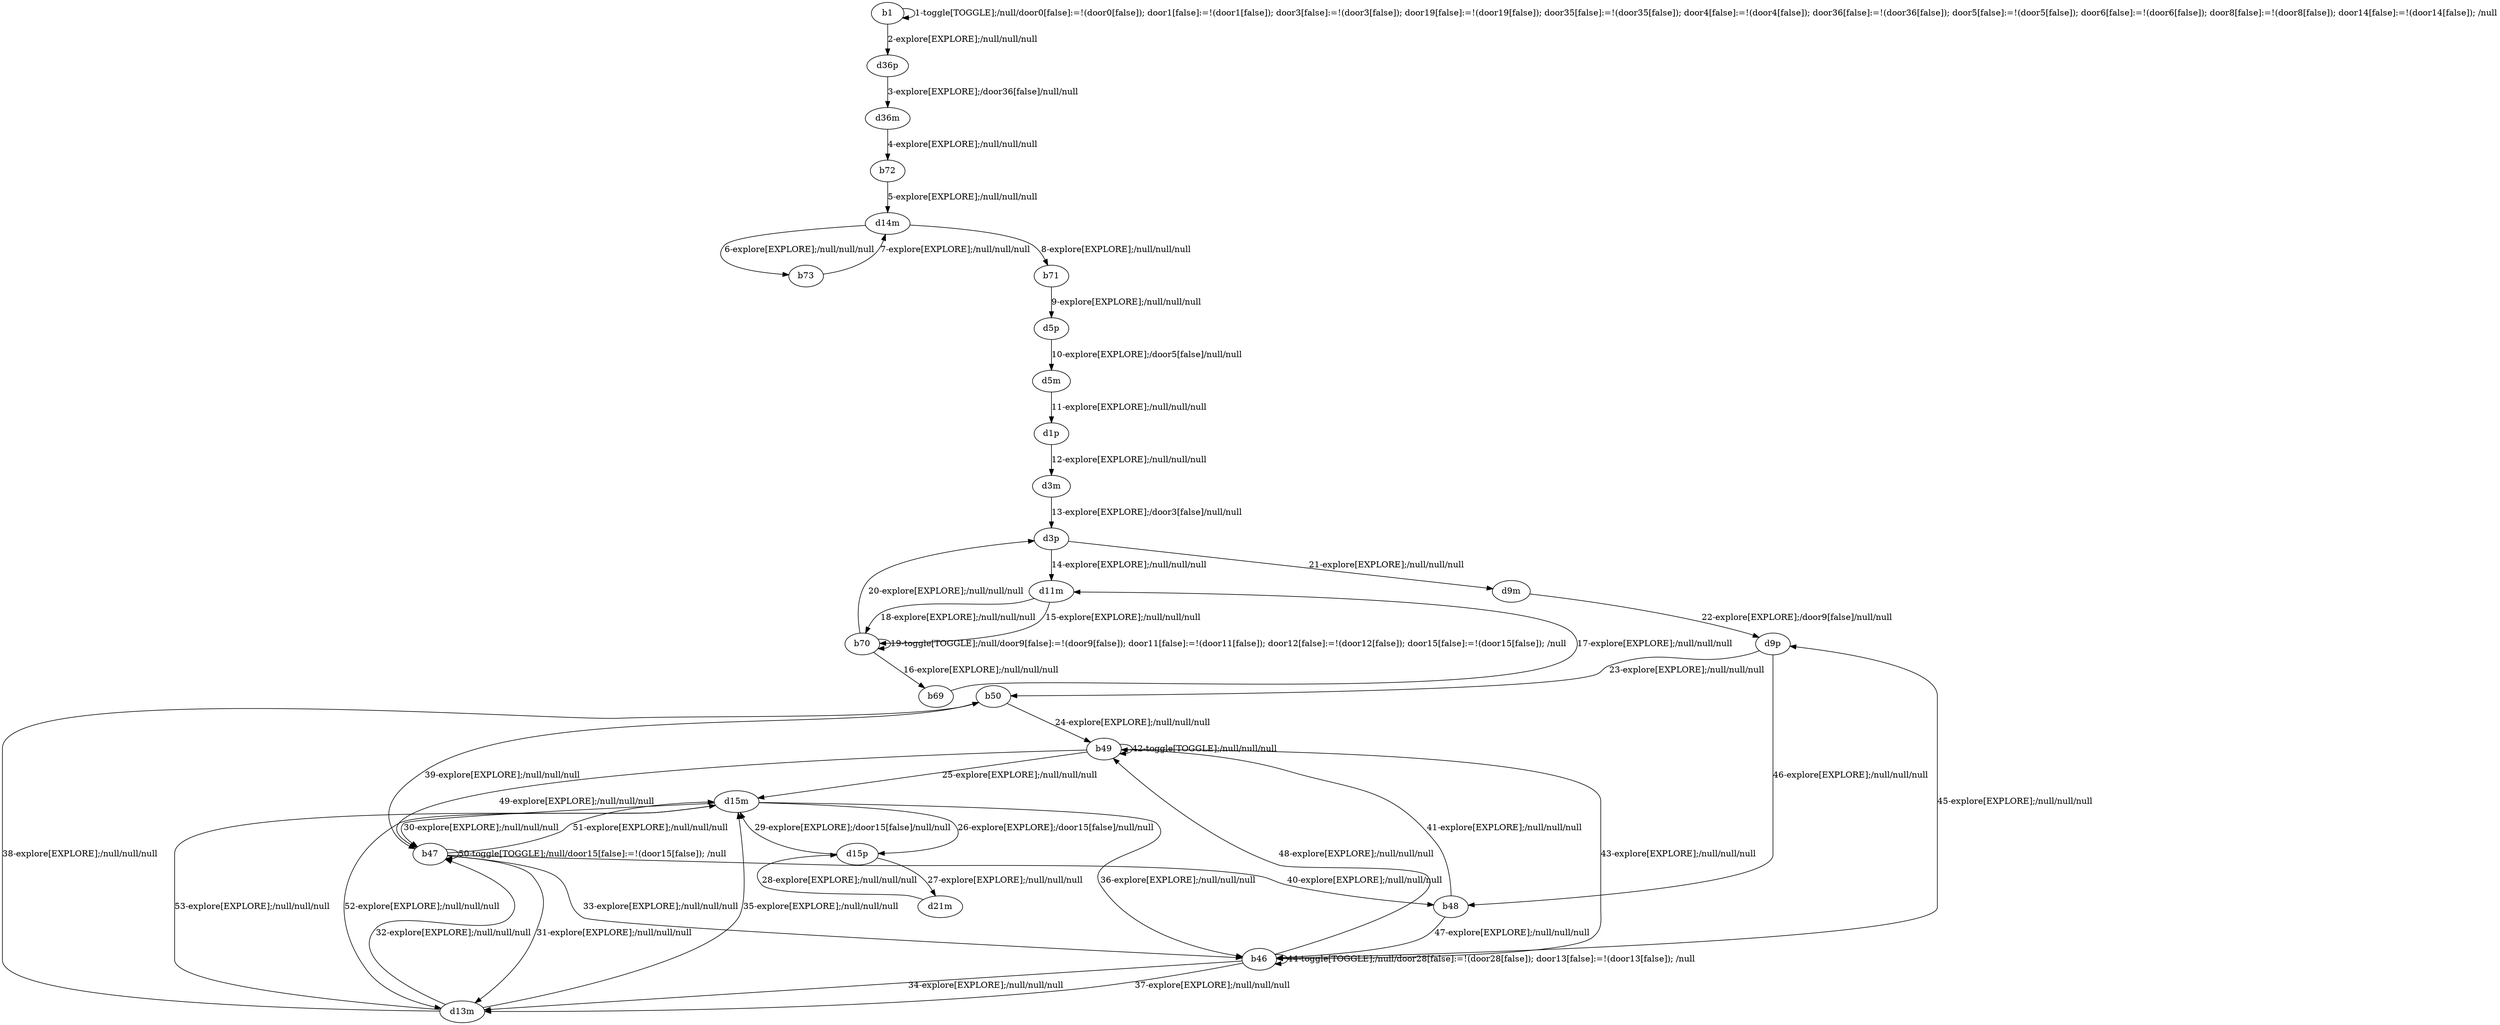 # Total number of goals covered by this test: 1
# d15m --> d13m

digraph g {
"b1" -> "b1" [label = "1-toggle[TOGGLE];/null/door0[false]:=!(door0[false]); door1[false]:=!(door1[false]); door3[false]:=!(door3[false]); door19[false]:=!(door19[false]); door35[false]:=!(door35[false]); door4[false]:=!(door4[false]); door36[false]:=!(door36[false]); door5[false]:=!(door5[false]); door6[false]:=!(door6[false]); door8[false]:=!(door8[false]); door14[false]:=!(door14[false]); /null"];
"b1" -> "d36p" [label = "2-explore[EXPLORE];/null/null/null"];
"d36p" -> "d36m" [label = "3-explore[EXPLORE];/door36[false]/null/null"];
"d36m" -> "b72" [label = "4-explore[EXPLORE];/null/null/null"];
"b72" -> "d14m" [label = "5-explore[EXPLORE];/null/null/null"];
"d14m" -> "b73" [label = "6-explore[EXPLORE];/null/null/null"];
"b73" -> "d14m" [label = "7-explore[EXPLORE];/null/null/null"];
"d14m" -> "b71" [label = "8-explore[EXPLORE];/null/null/null"];
"b71" -> "d5p" [label = "9-explore[EXPLORE];/null/null/null"];
"d5p" -> "d5m" [label = "10-explore[EXPLORE];/door5[false]/null/null"];
"d5m" -> "d1p" [label = "11-explore[EXPLORE];/null/null/null"];
"d1p" -> "d3m" [label = "12-explore[EXPLORE];/null/null/null"];
"d3m" -> "d3p" [label = "13-explore[EXPLORE];/door3[false]/null/null"];
"d3p" -> "d11m" [label = "14-explore[EXPLORE];/null/null/null"];
"d11m" -> "b70" [label = "15-explore[EXPLORE];/null/null/null"];
"b70" -> "b69" [label = "16-explore[EXPLORE];/null/null/null"];
"b69" -> "d11m" [label = "17-explore[EXPLORE];/null/null/null"];
"d11m" -> "b70" [label = "18-explore[EXPLORE];/null/null/null"];
"b70" -> "b70" [label = "19-toggle[TOGGLE];/null/door9[false]:=!(door9[false]); door11[false]:=!(door11[false]); door12[false]:=!(door12[false]); door15[false]:=!(door15[false]); /null"];
"b70" -> "d3p" [label = "20-explore[EXPLORE];/null/null/null"];
"d3p" -> "d9m" [label = "21-explore[EXPLORE];/null/null/null"];
"d9m" -> "d9p" [label = "22-explore[EXPLORE];/door9[false]/null/null"];
"d9p" -> "b50" [label = "23-explore[EXPLORE];/null/null/null"];
"b50" -> "b49" [label = "24-explore[EXPLORE];/null/null/null"];
"b49" -> "d15m" [label = "25-explore[EXPLORE];/null/null/null"];
"d15m" -> "d15p" [label = "26-explore[EXPLORE];/door15[false]/null/null"];
"d15p" -> "d21m" [label = "27-explore[EXPLORE];/null/null/null"];
"d21m" -> "d15p" [label = "28-explore[EXPLORE];/null/null/null"];
"d15p" -> "d15m" [label = "29-explore[EXPLORE];/door15[false]/null/null"];
"d15m" -> "b47" [label = "30-explore[EXPLORE];/null/null/null"];
"b47" -> "d13m" [label = "31-explore[EXPLORE];/null/null/null"];
"d13m" -> "b47" [label = "32-explore[EXPLORE];/null/null/null"];
"b47" -> "b46" [label = "33-explore[EXPLORE];/null/null/null"];
"b46" -> "d13m" [label = "34-explore[EXPLORE];/null/null/null"];
"d13m" -> "d15m" [label = "35-explore[EXPLORE];/null/null/null"];
"d15m" -> "b46" [label = "36-explore[EXPLORE];/null/null/null"];
"b46" -> "d13m" [label = "37-explore[EXPLORE];/null/null/null"];
"d13m" -> "b50" [label = "38-explore[EXPLORE];/null/null/null"];
"b50" -> "b47" [label = "39-explore[EXPLORE];/null/null/null"];
"b47" -> "b48" [label = "40-explore[EXPLORE];/null/null/null"];
"b48" -> "b49" [label = "41-explore[EXPLORE];/null/null/null"];
"b49" -> "b49" [label = "42-toggle[TOGGLE];/null/null/null"];
"b49" -> "b46" [label = "43-explore[EXPLORE];/null/null/null"];
"b46" -> "b46" [label = "44-toggle[TOGGLE];/null/door28[false]:=!(door28[false]); door13[false]:=!(door13[false]); /null"];
"b46" -> "d9p" [label = "45-explore[EXPLORE];/null/null/null"];
"d9p" -> "b48" [label = "46-explore[EXPLORE];/null/null/null"];
"b48" -> "b46" [label = "47-explore[EXPLORE];/null/null/null"];
"b46" -> "b49" [label = "48-explore[EXPLORE];/null/null/null"];
"b49" -> "b47" [label = "49-explore[EXPLORE];/null/null/null"];
"b47" -> "b47" [label = "50-toggle[TOGGLE];/null/door15[false]:=!(door15[false]); /null"];
"b47" -> "d15m" [label = "51-explore[EXPLORE];/null/null/null"];
"d15m" -> "d13m" [label = "52-explore[EXPLORE];/null/null/null"];
"d13m" -> "d15m" [label = "53-explore[EXPLORE];/null/null/null"];
}